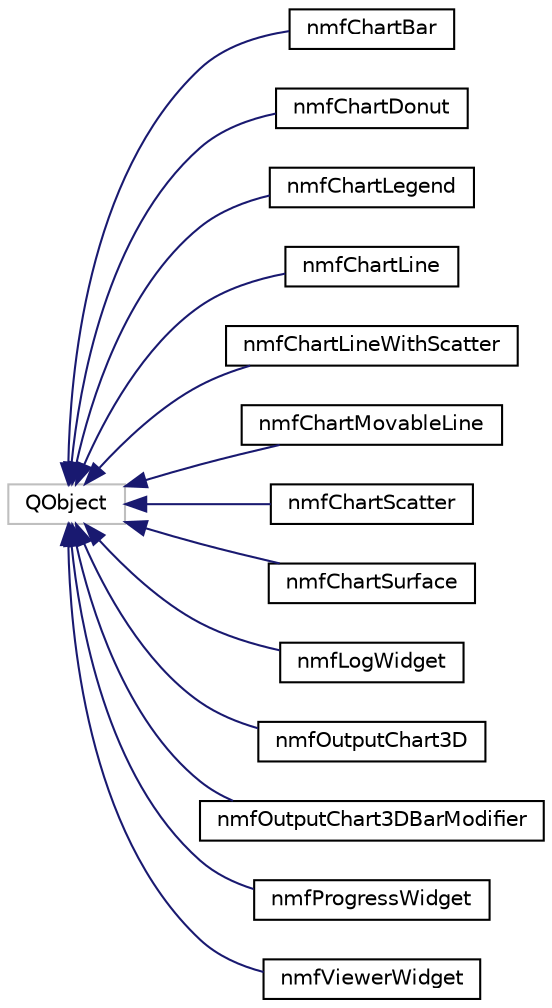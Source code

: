 digraph "Graphical Class Hierarchy"
{
 // LATEX_PDF_SIZE
  edge [fontname="Helvetica",fontsize="10",labelfontname="Helvetica",labelfontsize="10"];
  node [fontname="Helvetica",fontsize="10",shape=record];
  rankdir="LR";
  Node6 [label="QObject",height=0.2,width=0.4,color="grey75", fillcolor="white", style="filled",tooltip=" "];
  Node6 -> Node0 [dir="back",color="midnightblue",fontsize="10",style="solid",fontname="Helvetica"];
  Node0 [label="nmfChartBar",height=0.2,width=0.4,color="black", fillcolor="white", style="filled",URL="$classnmf_chart_bar.html",tooltip=" "];
  Node6 -> Node8 [dir="back",color="midnightblue",fontsize="10",style="solid",fontname="Helvetica"];
  Node8 [label="nmfChartDonut",height=0.2,width=0.4,color="black", fillcolor="white", style="filled",URL="$classnmf_chart_donut.html",tooltip=" "];
  Node6 -> Node9 [dir="back",color="midnightblue",fontsize="10",style="solid",fontname="Helvetica"];
  Node9 [label="nmfChartLegend",height=0.2,width=0.4,color="black", fillcolor="white", style="filled",URL="$classnmf_chart_legend.html",tooltip=" "];
  Node6 -> Node10 [dir="back",color="midnightblue",fontsize="10",style="solid",fontname="Helvetica"];
  Node10 [label="nmfChartLine",height=0.2,width=0.4,color="black", fillcolor="white", style="filled",URL="$classnmf_chart_line.html",tooltip=" "];
  Node6 -> Node11 [dir="back",color="midnightblue",fontsize="10",style="solid",fontname="Helvetica"];
  Node11 [label="nmfChartLineWithScatter",height=0.2,width=0.4,color="black", fillcolor="white", style="filled",URL="$classnmf_chart_line_with_scatter.html",tooltip=" "];
  Node6 -> Node12 [dir="back",color="midnightblue",fontsize="10",style="solid",fontname="Helvetica"];
  Node12 [label="nmfChartMovableLine",height=0.2,width=0.4,color="black", fillcolor="white", style="filled",URL="$classnmf_chart_movable_line.html",tooltip="This class allows the user to create a multi-segmented line. The user may add vertices to a line segm..."];
  Node6 -> Node13 [dir="back",color="midnightblue",fontsize="10",style="solid",fontname="Helvetica"];
  Node13 [label="nmfChartScatter",height=0.2,width=0.4,color="black", fillcolor="white", style="filled",URL="$classnmf_chart_scatter.html",tooltip=" "];
  Node6 -> Node14 [dir="back",color="midnightblue",fontsize="10",style="solid",fontname="Helvetica"];
  Node14 [label="nmfChartSurface",height=0.2,width=0.4,color="black", fillcolor="white", style="filled",URL="$classnmf_chart_surface.html",tooltip="This class allows the user to display a 3d surface using the passed arguments for customization."];
  Node6 -> Node15 [dir="back",color="midnightblue",fontsize="10",style="solid",fontname="Helvetica"];
  Node15 [label="nmfLogWidget",height=0.2,width=0.4,color="black", fillcolor="white", style="filled",URL="$classnmf_log_widget.html",tooltip=" "];
  Node6 -> Node16 [dir="back",color="midnightblue",fontsize="10",style="solid",fontname="Helvetica"];
  Node16 [label="nmfOutputChart3D",height=0.2,width=0.4,color="black", fillcolor="white", style="filled",URL="$classnmf_output_chart3_d.html",tooltip=" "];
  Node6 -> Node17 [dir="back",color="midnightblue",fontsize="10",style="solid",fontname="Helvetica"];
  Node17 [label="nmfOutputChart3DBarModifier",height=0.2,width=0.4,color="black", fillcolor="white", style="filled",URL="$classnmf_output_chart3_d_bar_modifier.html",tooltip=" "];
  Node6 -> Node18 [dir="back",color="midnightblue",fontsize="10",style="solid",fontname="Helvetica"];
  Node18 [label="nmfProgressWidget",height=0.2,width=0.4,color="black", fillcolor="white", style="filled",URL="$classnmf_progress_widget.html",tooltip=" "];
  Node6 -> Node19 [dir="back",color="midnightblue",fontsize="10",style="solid",fontname="Helvetica"];
  Node19 [label="nmfViewerWidget",height=0.2,width=0.4,color="black", fillcolor="white", style="filled",URL="$classnmf_viewer_widget.html",tooltip="This class is an image viewer class that allows the user to sequence through a series of images...."];
}
